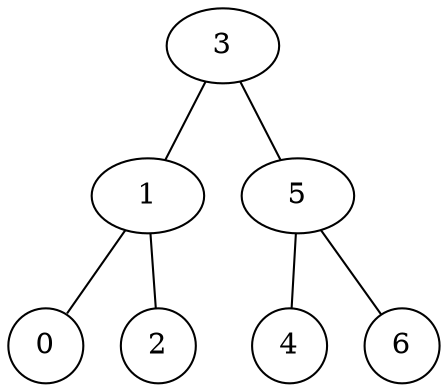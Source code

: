 graph tree {
{N3[label="3"]}--{N1[label="1"]}
{N3[label="3"]}--{N5[label="5"]}
{N1[label="1"]}--{L0[shape=circle,label="0"]}
{N1[label="1"]}--{L2[shape=circle,label="2"]}
{N5[label="5"]}--{L4[shape=circle,label="4"]}
{N5[label="5"]}--{L6[shape=circle,label="6"]}
}